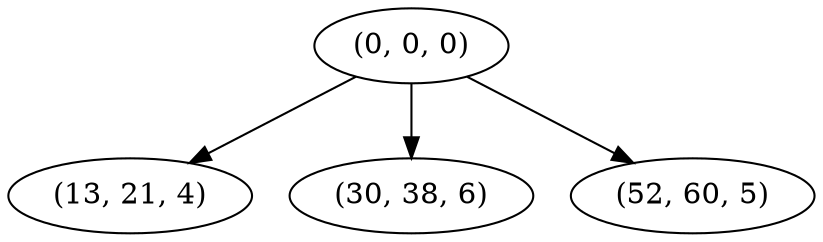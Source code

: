 digraph tree {
    "(0, 0, 0)";
    "(13, 21, 4)";
    "(30, 38, 6)";
    "(52, 60, 5)";
    "(0, 0, 0)" -> "(13, 21, 4)";
    "(0, 0, 0)" -> "(30, 38, 6)";
    "(0, 0, 0)" -> "(52, 60, 5)";
}

